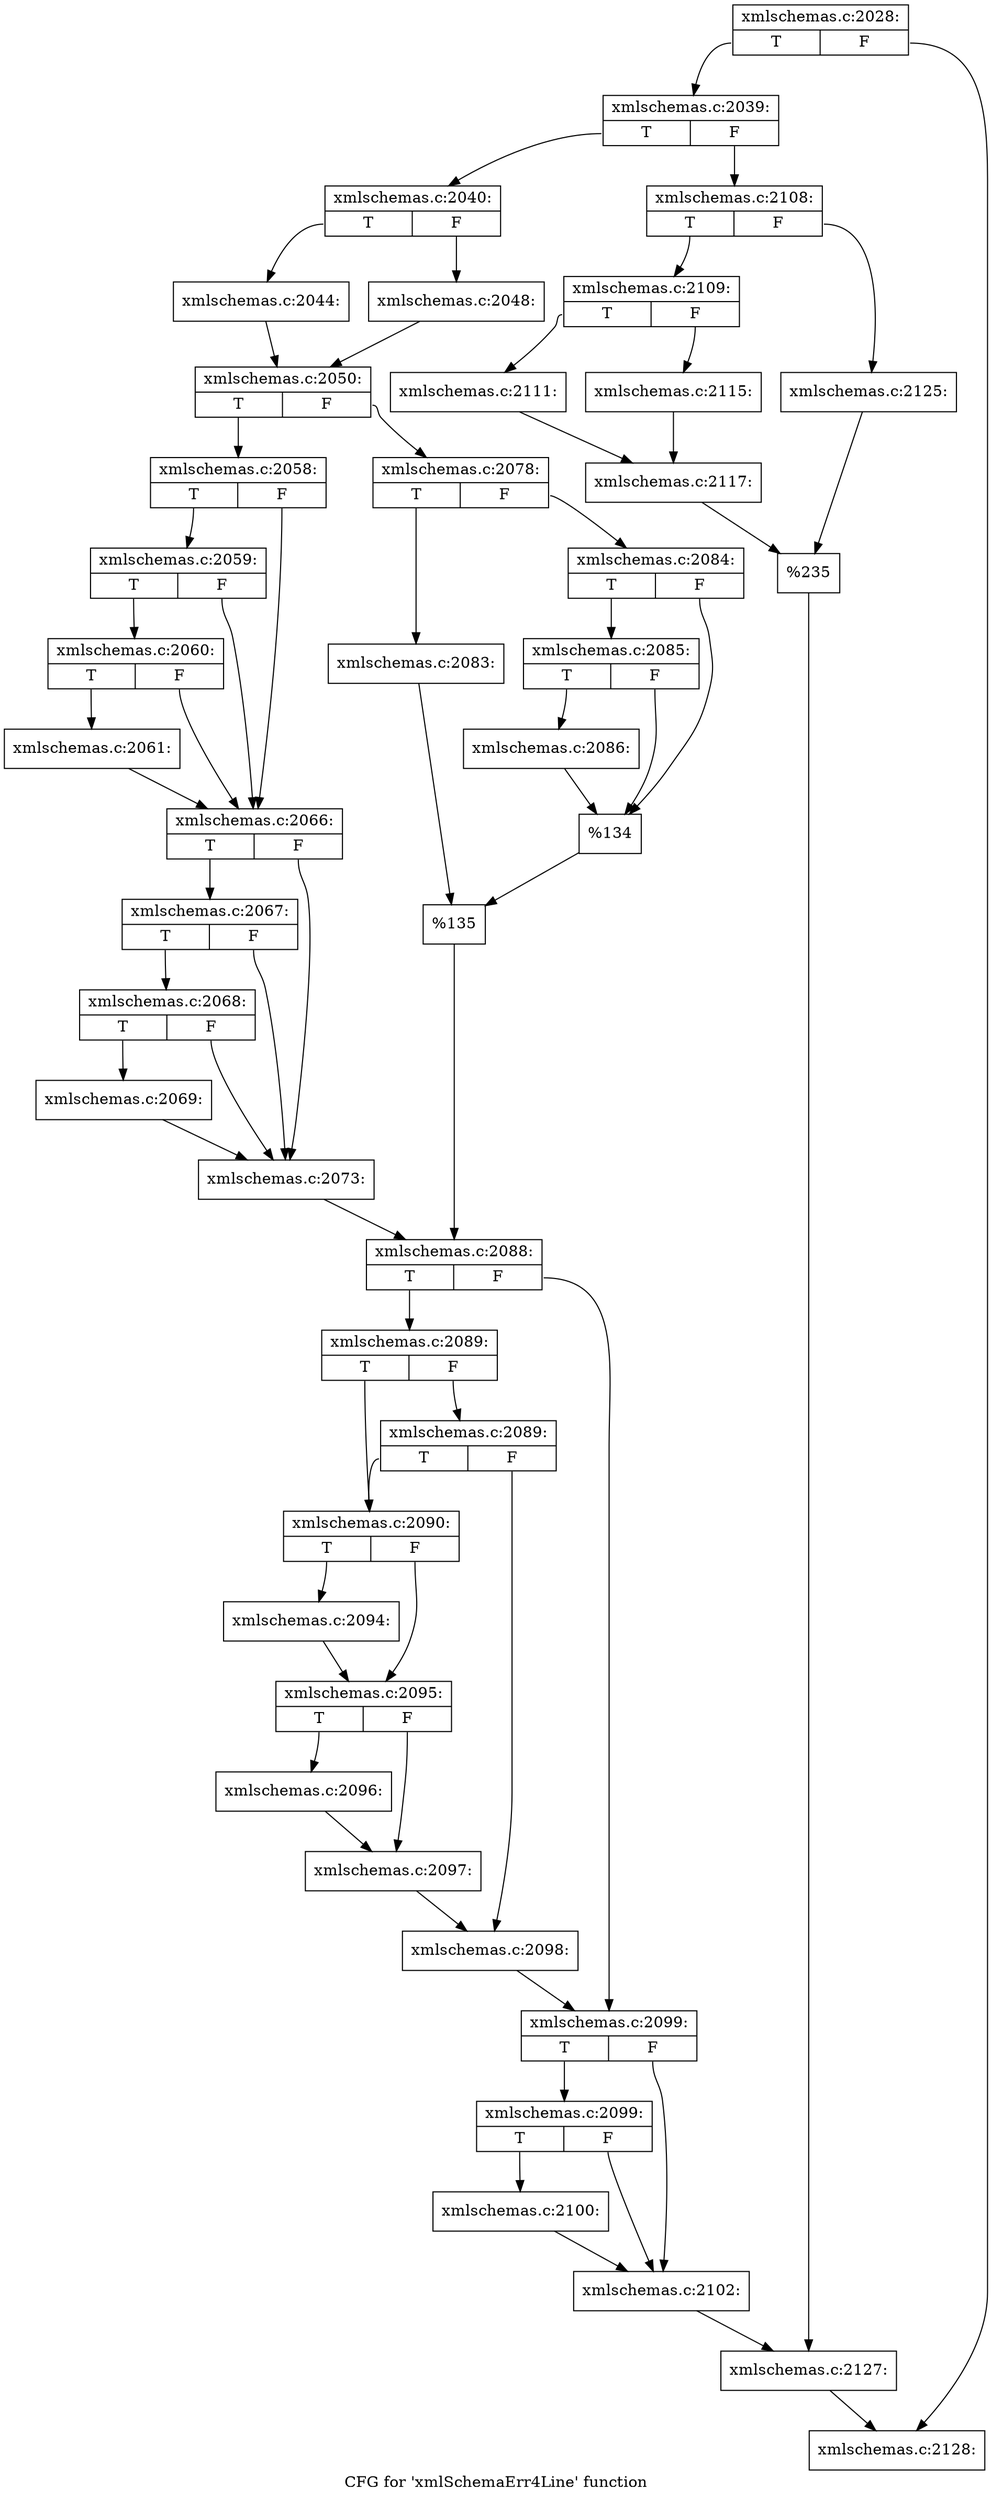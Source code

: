 digraph "CFG for 'xmlSchemaErr4Line' function" {
	label="CFG for 'xmlSchemaErr4Line' function";

	Node0x4af1280 [shape=record,label="{xmlschemas.c:2028:|{<s0>T|<s1>F}}"];
	Node0x4af1280:s0 -> Node0x4b8f210;
	Node0x4af1280:s1 -> Node0x4b8f260;
	Node0x4b8f210 [shape=record,label="{xmlschemas.c:2039:|{<s0>T|<s1>F}}"];
	Node0x4b8f210:s0 -> Node0x4b8f620;
	Node0x4b8f210:s1 -> Node0x4b8f6c0;
	Node0x4b8f620 [shape=record,label="{xmlschemas.c:2040:|{<s0>T|<s1>F}}"];
	Node0x4b8f620:s0 -> Node0x4b90660;
	Node0x4b8f620:s1 -> Node0x4b90700;
	Node0x4b90660 [shape=record,label="{xmlschemas.c:2044:}"];
	Node0x4b90660 -> Node0x4b906b0;
	Node0x4b90700 [shape=record,label="{xmlschemas.c:2048:}"];
	Node0x4b90700 -> Node0x4b906b0;
	Node0x4b906b0 [shape=record,label="{xmlschemas.c:2050:|{<s0>T|<s1>F}}"];
	Node0x4b906b0:s0 -> Node0x4b91c90;
	Node0x4b906b0:s1 -> Node0x4b91d30;
	Node0x4b91c90 [shape=record,label="{xmlschemas.c:2058:|{<s0>T|<s1>F}}"];
	Node0x4b91c90:s0 -> Node0x4b92210;
	Node0x4b91c90:s1 -> Node0x4b92140;
	Node0x4b92210 [shape=record,label="{xmlschemas.c:2059:|{<s0>T|<s1>F}}"];
	Node0x4b92210:s0 -> Node0x4b92190;
	Node0x4b92210:s1 -> Node0x4b92140;
	Node0x4b92190 [shape=record,label="{xmlschemas.c:2060:|{<s0>T|<s1>F}}"];
	Node0x4b92190:s0 -> Node0x4b920f0;
	Node0x4b92190:s1 -> Node0x4b92140;
	Node0x4b920f0 [shape=record,label="{xmlschemas.c:2061:}"];
	Node0x4b920f0 -> Node0x4b92140;
	Node0x4b92140 [shape=record,label="{xmlschemas.c:2066:|{<s0>T|<s1>F}}"];
	Node0x4b92140:s0 -> Node0x4b931b0;
	Node0x4b92140:s1 -> Node0x4b930e0;
	Node0x4b931b0 [shape=record,label="{xmlschemas.c:2067:|{<s0>T|<s1>F}}"];
	Node0x4b931b0:s0 -> Node0x4b93130;
	Node0x4b931b0:s1 -> Node0x4b930e0;
	Node0x4b93130 [shape=record,label="{xmlschemas.c:2068:|{<s0>T|<s1>F}}"];
	Node0x4b93130:s0 -> Node0x4b93090;
	Node0x4b93130:s1 -> Node0x4b930e0;
	Node0x4b93090 [shape=record,label="{xmlschemas.c:2069:}"];
	Node0x4b93090 -> Node0x4b930e0;
	Node0x4b930e0 [shape=record,label="{xmlschemas.c:2073:}"];
	Node0x4b930e0 -> Node0x4b91ce0;
	Node0x4b91d30 [shape=record,label="{xmlschemas.c:2078:|{<s0>T|<s1>F}}"];
	Node0x4b91d30:s0 -> Node0x4b94f30;
	Node0x4b91d30:s1 -> Node0x4b94fd0;
	Node0x4b94f30 [shape=record,label="{xmlschemas.c:2083:}"];
	Node0x4b94f30 -> Node0x4b94f80;
	Node0x4b94fd0 [shape=record,label="{xmlschemas.c:2084:|{<s0>T|<s1>F}}"];
	Node0x4b94fd0:s0 -> Node0x4b958f0;
	Node0x4b94fd0:s1 -> Node0x4b958a0;
	Node0x4b958f0 [shape=record,label="{xmlschemas.c:2085:|{<s0>T|<s1>F}}"];
	Node0x4b958f0:s0 -> Node0x4b95850;
	Node0x4b958f0:s1 -> Node0x4b958a0;
	Node0x4b95850 [shape=record,label="{xmlschemas.c:2086:}"];
	Node0x4b95850 -> Node0x4b958a0;
	Node0x4b958a0 [shape=record,label="{%134}"];
	Node0x4b958a0 -> Node0x4b94f80;
	Node0x4b94f80 [shape=record,label="{%135}"];
	Node0x4b94f80 -> Node0x4b91ce0;
	Node0x4b91ce0 [shape=record,label="{xmlschemas.c:2088:|{<s0>T|<s1>F}}"];
	Node0x4b91ce0:s0 -> Node0x4b968e0;
	Node0x4b91ce0:s1 -> Node0x4b96930;
	Node0x4b968e0 [shape=record,label="{xmlschemas.c:2089:|{<s0>T|<s1>F}}"];
	Node0x4b968e0:s0 -> Node0x4b96e50;
	Node0x4b968e0:s1 -> Node0x4b96ef0;
	Node0x4b96ef0 [shape=record,label="{xmlschemas.c:2089:|{<s0>T|<s1>F}}"];
	Node0x4b96ef0:s0 -> Node0x4b96e50;
	Node0x4b96ef0:s1 -> Node0x4b96ea0;
	Node0x4b96e50 [shape=record,label="{xmlschemas.c:2090:|{<s0>T|<s1>F}}"];
	Node0x4b96e50:s0 -> Node0x4b97ec0;
	Node0x4b96e50:s1 -> Node0x4b97f10;
	Node0x4b97ec0 [shape=record,label="{xmlschemas.c:2094:}"];
	Node0x4b97ec0 -> Node0x4b97f10;
	Node0x4b97f10 [shape=record,label="{xmlschemas.c:2095:|{<s0>T|<s1>F}}"];
	Node0x4b97f10:s0 -> Node0x4b98400;
	Node0x4b97f10:s1 -> Node0x4b98450;
	Node0x4b98400 [shape=record,label="{xmlschemas.c:2096:}"];
	Node0x4b98400 -> Node0x4b98450;
	Node0x4b98450 [shape=record,label="{xmlschemas.c:2097:}"];
	Node0x4b98450 -> Node0x4b96ea0;
	Node0x4b96ea0 [shape=record,label="{xmlschemas.c:2098:}"];
	Node0x4b96ea0 -> Node0x4b96930;
	Node0x4b96930 [shape=record,label="{xmlschemas.c:2099:|{<s0>T|<s1>F}}"];
	Node0x4b96930:s0 -> Node0x4b98c80;
	Node0x4b96930:s1 -> Node0x4b98c30;
	Node0x4b98c80 [shape=record,label="{xmlschemas.c:2099:|{<s0>T|<s1>F}}"];
	Node0x4b98c80:s0 -> Node0x4b98be0;
	Node0x4b98c80:s1 -> Node0x4b98c30;
	Node0x4b98be0 [shape=record,label="{xmlschemas.c:2100:}"];
	Node0x4b98be0 -> Node0x4b98c30;
	Node0x4b98c30 [shape=record,label="{xmlschemas.c:2102:}"];
	Node0x4b98c30 -> Node0x4b8f670;
	Node0x4b8f6c0 [shape=record,label="{xmlschemas.c:2108:|{<s0>T|<s1>F}}"];
	Node0x4b8f6c0:s0 -> Node0x4b99f10;
	Node0x4b8f6c0:s1 -> Node0x4b99fb0;
	Node0x4b99f10 [shape=record,label="{xmlschemas.c:2109:|{<s0>T|<s1>F}}"];
	Node0x4b99f10:s0 -> Node0x4b9b630;
	Node0x4b99f10:s1 -> Node0x4b9b6d0;
	Node0x4b9b630 [shape=record,label="{xmlschemas.c:2111:}"];
	Node0x4b9b630 -> Node0x4b9b680;
	Node0x4b9b6d0 [shape=record,label="{xmlschemas.c:2115:}"];
	Node0x4b9b6d0 -> Node0x4b9b680;
	Node0x4b9b680 [shape=record,label="{xmlschemas.c:2117:}"];
	Node0x4b9b680 -> Node0x4b99f60;
	Node0x4b99fb0 [shape=record,label="{xmlschemas.c:2125:}"];
	Node0x4b99fb0 -> Node0x4b99f60;
	Node0x4b99f60 [shape=record,label="{%235}"];
	Node0x4b99f60 -> Node0x4b8f670;
	Node0x4b8f670 [shape=record,label="{xmlschemas.c:2127:}"];
	Node0x4b8f670 -> Node0x4b8f260;
	Node0x4b8f260 [shape=record,label="{xmlschemas.c:2128:}"];
}
